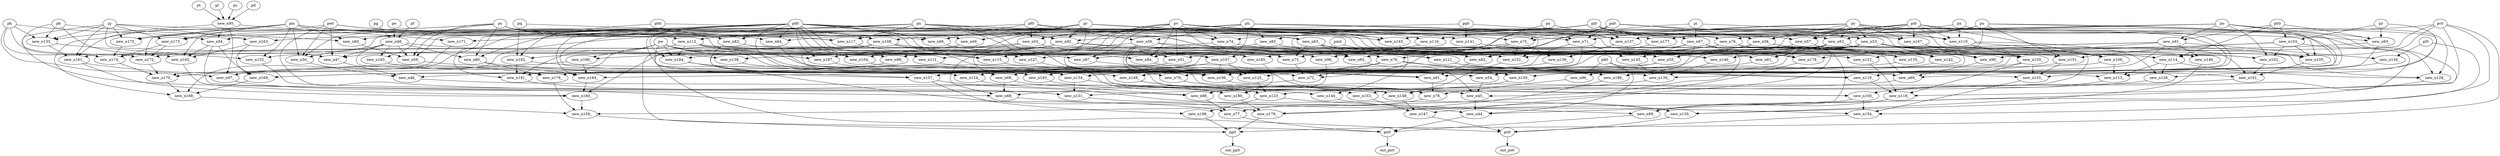 digraph G {
    "new_n44_" -> "pn0";
    "new_n77_" -> "pn0";
    "new_n108_" -> "pn0";
    "new_n99_" -> "pn0";
    "new_n45_" -> "new_n44_";
    "pk0" -> "new_n44_";
    "new_n68_" -> "new_n44_";
    "new_n76_" -> "new_n44_";
    "new_n46_" -> "new_n45_";
    "new_n54_" -> "new_n45_";
    "new_n67_" -> "new_n45_";
    "new_n65_" -> "new_n45_";
    "new_n50_" -> "new_n46_";
    "new_n47_" -> "new_n46_";
    "new_n51_" -> "new_n46_";
    "pb" -> "new_n47_";
    "new_n48_" -> "new_n47_";
    "pe0" -> "new_n47_";
    "new_n49_" -> "new_n47_";
    "pe" -> "new_n48_";
    "pf" -> "new_n48_";
    "pg" -> "new_n48_";
    "pr" -> "new_n49_";
    "pc" -> "new_n49_";
    "pd0" -> "new_n50_";
    "new_n48_" -> "new_n50_";
    "pe0" -> "new_n50_";
    "pm" -> "new_n50_";
    "pv" -> "new_n51_";
    "new_n53_" -> "new_n51_";
    "new_n52_" -> "new_n51_";
    "pj0" -> "new_n52_";
    "pf0" -> "new_n52_";
    "ph" -> "new_n52_";
    "pa0" -> "new_n53_";
    "py" -> "new_n53_";
    "new_n61_" -> "new_n54_";
    "new_n64_" -> "new_n54_";
    "new_n55_" -> "new_n54_";
    "new_n59_" -> "new_n54_";
    "new_n58_" -> "new_n55_";
    "new_n57_" -> "new_n55_";
    "new_n56_" -> "new_n55_";
    "pf0" -> "new_n56_";
    "ph" -> "new_n56_";
    "pj0" -> "new_n57_";
    "py" -> "new_n57_";
    "ph" -> "new_n57_";
    "pi0" -> "new_n57_";
    "pi0" -> "new_n58_";
    "pa0" -> "new_n58_";
    "py" -> "new_n58_";
    "pj0" -> "new_n58_";
    "pd0" -> "new_n59_";
    "pc" -> "new_n59_";
    "new_n48_" -> "new_n59_";
    "new_n60_" -> "new_n59_";
    "pb" -> "new_n60_";
    "pr" -> "new_n60_";
    "pm" -> "new_n60_";
    "new_n53_" -> "new_n61_";
    "new_n62_" -> "new_n61_";
    "new_n63_" -> "new_n61_";
    "pj0" -> "new_n62_";
    "py" -> "new_n62_";
    "pi0" -> "new_n62_";
    "pr" -> "new_n63_";
    "pm" -> "new_n63_";
    "pd0" -> "new_n64_";
    "pe0" -> "new_n64_";
    "ph" -> "new_n64_";
    "new_n63_" -> "new_n65_";
    "pi" -> "new_n65_";
    "new_n66_" -> "new_n65_";
    "new_n58_" -> "new_n65_";
    "pd0" -> "new_n66_";
    "pe0" -> "new_n66_";
    "pf0" -> "new_n66_";
    "pg0" -> "new_n67_";
    "pi" -> "new_n67_";
    "new_n69_" -> "new_n68_";
    "pj" -> "new_n68_";
    "new_n56_" -> "new_n68_";
    "new_n72_" -> "new_n68_";
    "pv" -> "new_n69_";
    "pd0" -> "new_n69_";
    "new_n70_" -> "new_n69_";
    "new_n71_" -> "new_n69_";
    "new_n62_" -> "new_n70_";
    "new_n63_" -> "new_n70_";
    "pm" -> "new_n71_";
    "pr" -> "new_n71_";
    "py" -> "new_n71_";
    "pa0" -> "new_n71_";
    "new_n73_" -> "new_n72_";
    "new_n75_" -> "new_n72_";
    "new_n70_" -> "new_n72_";
    "new_n74_" -> "new_n72_";
    "new_n63_" -> "new_n73_";
    "pv" -> "new_n73_";
    "pa" -> "new_n73_";
    "pv" -> "new_n74_";
    "pu" -> "new_n74_";
    "pd0" -> "new_n74_";
    "pa0" -> "new_n75_";
    "py" -> "new_n75_";
    "pd0" -> "new_n75_";
    "pn" -> "new_n76_";
    "po" -> "new_n76_";
    "new_n97_" -> "new_n77_";
    "new_n78_" -> "new_n77_";
    "new_n88_" -> "new_n77_";
    "new_n81_" -> "new_n78_";
    "new_n79_" -> "new_n78_";
    "new_n86_" -> "new_n78_";
    "new_n87_" -> "new_n78_";
    "new_n80_" -> "new_n79_";
    "new_n57_" -> "new_n79_";
    "pd0" -> "new_n80_";
    "pc" -> "new_n80_";
    "new_n48_" -> "new_n80_";
    "new_n84_" -> "new_n81_";
    "new_n82_" -> "new_n81_";
    "py" -> "new_n81_";
    "new_n48_" -> "new_n81_";
    "pi0" -> "new_n82_";
    "pa0" -> "new_n82_";
    "pj0" -> "new_n82_";
    "new_n83_" -> "new_n82_";
    "pd0" -> "new_n83_";
    "pc" -> "new_n83_";
    "new_n85_" -> "new_n84_";
    "pa0" -> "new_n84_";
    "pv" -> "new_n84_";
    "pd0" -> "new_n84_";
    "pj0" -> "new_n85_";
    "ph" -> "new_n85_";
    "new_n67_" -> "new_n86_";
    "pk0" -> "new_n86_";
    "pv" -> "new_n87_";
    "new_n75_" -> "new_n87_";
    "pc" -> "new_n87_";
    "new_n69_" -> "new_n88_";
    "new_n94_" -> "new_n88_";
    "new_n96_" -> "new_n88_";
    "new_n89_" -> "new_n88_";
    "new_n76_" -> "new_n89_";
    "new_n70_" -> "new_n89_";
    "new_n93_" -> "new_n89_";
    "new_n90_" -> "new_n89_";
    "new_n53_" -> "new_n90_";
    "new_n91_" -> "new_n90_";
    "new_n92_" -> "new_n90_";
    "ph0" -> "new_n91_";
    "po" -> "new_n91_";
    "pn" -> "new_n92_";
    "po" -> "new_n92_";
    "pr" -> "new_n92_";
    "pm" -> "new_n92_";
    "po" -> "new_n93_";
    "pz" -> "new_n93_";
    "pv" -> "new_n93_";
    "ph0" -> "new_n93_";
    "pn" -> "new_n94_";
    "new_n95_" -> "new_n94_";
    "pk" -> "new_n94_";
    "pt" -> "new_n95_";
    "pl" -> "new_n95_";
    "ps" -> "new_n95_";
    "pd" -> "new_n95_";
    "new_n76_" -> "new_n96_";
    "new_n56_" -> "new_n96_";
    "pn" -> "new_n97_";
    "pk" -> "new_n97_";
    "new_n95_" -> "new_n97_";
    "new_n98_" -> "new_n97_";
    "new_n76_" -> "new_n98_";
    "pr" -> "new_n98_";
    "pj" -> "new_n98_";
    "new_n118_" -> "new_n99_";
    "new_n128_" -> "new_n99_";
    "new_n123_" -> "new_n99_";
    "new_n100_" -> "new_n99_";
    "new_n108_" -> "new_n100_";
    "new_n101_" -> "new_n100_";
    "new_n106_" -> "new_n100_";
    "new_n113_" -> "new_n100_";
    "new_n104_" -> "new_n101_";
    "new_n102_" -> "new_n101_";
    "new_n62_" -> "new_n101_";
    "new_n105_" -> "new_n101_";
    "new_n63_" -> "new_n102_";
    "pd0" -> "new_n102_";
    "po" -> "new_n102_";
    "new_n103_" -> "new_n102_";
    "ph0" -> "new_n103_";
    "pz" -> "new_n103_";
    "new_n92_" -> "new_n104_";
    "pd0" -> "new_n104_";
    "pw" -> "new_n104_";
    "new_n63_" -> "new_n105_";
    "po" -> "new_n105_";
    "new_n103_" -> "new_n105_";
    "new_n53_" -> "new_n105_";
    "new_n109_" -> "new_n106_";
    "new_n111_" -> "new_n106_";
    "new_n107_" -> "new_n106_";
    "pw" -> "new_n106_";
    "new_n75_" -> "new_n107_";
    "new_n92_" -> "new_n107_";
    "new_n108_" -> "new_n107_";
    "pq" -> "new_n108_";
    "pb0" -> "new_n108_";
    "pc0" -> "new_n108_";
    "px" -> "new_n108_";
    "pi0" -> "new_n109_";
    "new_n53_" -> "new_n109_";
    "new_n110_" -> "new_n109_";
    "py" -> "new_n110_";
    "px" -> "new_n110_";
    "pj0" -> "new_n110_";
    "pi0" -> "new_n110_";
    "pc0" -> "new_n111_";
    "new_n112_" -> "new_n111_";
    "pd0" -> "new_n111_";
    "pe0" -> "new_n112_";
    "pf0" -> "new_n112_";
    "pg0" -> "new_n112_";
    "new_n109_" -> "new_n113_";
    "new_n114_" -> "new_n113_";
    "pz" -> "new_n113_";
    "new_n115_" -> "new_n113_";
    "pc0" -> "new_n114_";
    "pd0" -> "new_n114_";
    "new_n112_" -> "new_n114_";
    "ph0" -> "new_n114_";
    "new_n75_" -> "new_n115_";
    "new_n108_" -> "new_n115_";
    "new_n116_" -> "new_n115_";
    "new_n117_" -> "new_n115_";
    "pu" -> "new_n116_";
    "pv" -> "new_n116_";
    "po" -> "new_n117_";
    "pn" -> "new_n117_";
    "pm" -> "new_n117_";
    "pc" -> "new_n117_";
    "new_n122_" -> "new_n118_";
    "new_n120_" -> "new_n118_";
    "new_n119_" -> "new_n118_";
    "pc0" -> "new_n118_";
    "new_n120_" -> "new_n119_";
    "new_n121_" -> "new_n119_";
    "pk0" -> "new_n119_";
    "pi0" -> "new_n120_";
    "new_n53_" -> "new_n120_";
    "new_n110_" -> "new_n120_";
    "new_n112_" -> "new_n120_";
    "new_n85_" -> "new_n121_";
    "pd0" -> "new_n121_";
    "new_n74_" -> "new_n122_";
    "new_n93_" -> "new_n122_";
    "new_n127_" -> "new_n123_";
    "new_n124_" -> "new_n123_";
    "new_n126_" -> "new_n123_";
    "new_n125_" -> "new_n123_";
    "pd0" -> "new_n124_";
    "new_n70_" -> "new_n124_";
    "pv" -> "new_n125_";
    "pw" -> "new_n125_";
    "new_n107_" -> "new_n125_";
    "pu" -> "new_n125_";
    "new_n110_" -> "new_n126_";
    "new_n114_" -> "new_n126_";
    "po" -> "new_n126_";
    "pn" -> "new_n127_";
    "new_n108_" -> "new_n127_";
    "new_n91_" -> "new_n127_";
    "pi0" -> "new_n128_";
    "new_n53_" -> "new_n128_";
    "new_n114_" -> "new_n128_";
    "po" -> "new_n128_";
    "new_n130_" -> "po0";
    "new_n147_" -> "po0";
    "new_n108_" -> "po0";
    "new_n154_" -> "po0";
    "new_n131_" -> "new_n130_";
    "new_n146_" -> "new_n130_";
    "new_n144_" -> "new_n130_";
    "pl0" -> "new_n130_";
    "new_n139_" -> "new_n131_";
    "pe0" -> "new_n131_";
    "new_n132_" -> "new_n131_";
    "new_n134_" -> "new_n131_";
    "pr" -> "new_n132_";
    "new_n133_" -> "new_n132_";
    "pm" -> "new_n132_";
    "new_n95_" -> "new_n133_";
    "pk" -> "new_n133_";
    "pj" -> "new_n133_";
    "pb" -> "new_n133_";
    "new_n135_" -> "new_n134_";
    "new_n83_" -> "new_n134_";
    "new_n136_" -> "new_n134_";
    "new_n138_" -> "new_n134_";
    "new_n57_" -> "new_n135_";
    "new_n58_" -> "new_n135_";
    "new_n75_" -> "new_n136_";
    "new_n137_" -> "new_n136_";
    "ph" -> "new_n137_";
    "pj0" -> "new_n137_";
    "pa" -> "new_n137_";
    "pu" -> "new_n137_";
    "new_n67_" -> "new_n138_";
    "new_n48_" -> "new_n138_";
    "new_n142_" -> "new_n139_";
    "new_n140_" -> "new_n139_";
    "pd0" -> "new_n139_";
    "new_n143_" -> "new_n139_";
    "new_n62_" -> "new_n140_";
    "new_n53_" -> "new_n140_";
    "new_n63_" -> "new_n140_";
    "new_n141_" -> "new_n140_";
    "pg0" -> "new_n141_";
    "pf0" -> "new_n141_";
    "new_n58_" -> "new_n142_";
    "new_n57_" -> "new_n142_";
    "new_n63_" -> "new_n142_";
    "pi" -> "new_n142_";
    "new_n67_" -> "new_n143_";
    "new_n71_" -> "new_n143_";
    "new_n137_" -> "new_n143_";
    "new_n134_" -> "new_n144_";
    "new_n145_" -> "new_n144_";
    "pr" -> "new_n145_";
    "pj" -> "new_n145_";
    "po" -> "new_n145_";
    "pn" -> "new_n145_";
    "new_n76_" -> "new_n146_";
    "new_n91_" -> "new_n146_";
    "new_n76_" -> "new_n147_";
    "new_n148_" -> "new_n147_";
    "new_n153_" -> "new_n147_";
    "new_n56_" -> "new_n148_";
    "new_n149_" -> "new_n148_";
    "new_n152_" -> "new_n148_";
    "new_n150_" -> "new_n148_";
    "pd0" -> "new_n149_";
    "new_n70_" -> "new_n149_";
    "new_n71_" -> "new_n149_";
    "new_n56_" -> "new_n150_";
    "pu" -> "new_n150_";
    "new_n151_" -> "new_n150_";
    "new_n70_" -> "new_n150_";
    "pd0" -> "new_n151_";
    "pv" -> "new_n151_";
    "new_n103_" -> "new_n151_";
    "pu" -> "new_n151_";
    "pr" -> "new_n152_";
    "pu" -> "new_n152_";
    "new_n75_" -> "new_n152_";
    "pc" -> "new_n152_";
    "new_n149_" -> "new_n153_";
    "pn" -> "new_n153_";
    "new_n103_" -> "new_n153_";
    "pc0" -> "new_n154_";
    "new_n155_" -> "new_n154_";
    "new_n157_" -> "new_n154_";
    "new_n100_" -> "new_n154_";
    "new_n121_" -> "new_n155_";
    "new_n156_" -> "new_n155_";
    "new_n151_" -> "new_n155_";
    "new_n120_" -> "new_n155_";
    "new_n91_" -> "new_n156_";
    "pl0" -> "new_n156_";
    "pw" -> "new_n157_";
    "pv" -> "new_n157_";
    "new_n107_" -> "new_n157_";
    "new_n159_" -> "pp0";
    "new_n179_" -> "pp0";
    "pc0" -> "pp0";
    "new_n188_" -> "pp0";
    "new_n168_" -> "new_n159_";
    "new_n176_" -> "new_n159_";
    "new_n160_" -> "new_n159_";
    "new_n178_" -> "new_n159_";
    "new_n161_" -> "new_n160_";
    "new_n52_" -> "new_n160_";
    "new_n162_" -> "new_n160_";
    "new_n164_" -> "new_n160_";
    "pn" -> "new_n161_";
    "pj" -> "new_n161_";
    "pm" -> "new_n161_";
    "new_n133_" -> "new_n161_";
    "pm" -> "new_n162_";
    "pb" -> "new_n162_";
    "new_n94_" -> "new_n162_";
    "new_n163_" -> "new_n162_";
    "pj0" -> "new_n163_";
    "pj" -> "new_n163_";
    "pd0" -> "new_n164_";
    "new_n167_" -> "new_n164_";
    "new_n166_" -> "new_n164_";
    "new_n165_" -> "new_n164_";
    "pc" -> "new_n165_";
    "new_n48_" -> "new_n165_";
    "pw" -> "new_n166_";
    "new_n53_" -> "new_n166_";
    "pi0" -> "new_n167_";
    "pa0" -> "new_n167_";
    "py" -> "new_n167_";
    "new_n169_" -> "new_n168_";
    "pd0" -> "new_n168_";
    "new_n170_" -> "new_n168_";
    "pe0" -> "new_n168_";
    "new_n94_" -> "new_n169_";
    "new_n167_" -> "new_n169_";
    "new_n163_" -> "new_n169_";
    "new_n55_" -> "new_n169_";
    "new_n172_" -> "new_n170_";
    "new_n171_" -> "new_n170_";
    "new_n174_" -> "new_n170_";
    "new_n166_" -> "new_n170_";
    "pn" -> "new_n171_";
    "new_n95_" -> "new_n171_";
    "new_n52_" -> "new_n172_";
    "pk" -> "new_n172_";
    "pm" -> "new_n172_";
    "new_n173_" -> "new_n172_";
    "pm" -> "new_n173_";
    "pc" -> "new_n173_";
    "pj0" -> "new_n173_";
    "pj" -> "new_n173_";
    "pk" -> "new_n174_";
    "new_n173_" -> "new_n174_";
    "new_n175_" -> "new_n174_";
    "new_n52_" -> "new_n174_";
    "pm" -> "new_n175_";
    "pj" -> "new_n175_";
    "pc" -> "new_n175_";
    "new_n161_" -> "new_n176_";
    "ph" -> "new_n176_";
    "new_n177_" -> "new_n176_";
    "new_n80_" -> "new_n176_";
    "pi0" -> "new_n177_";
    "pj0" -> "new_n177_";
    "new_n67_" -> "new_n178_";
    "new_n103_" -> "new_n178_";
    "pm0" -> "new_n178_";
    "new_n186_" -> "new_n179_";
    "new_n184_" -> "new_n179_";
    "px" -> "new_n179_";
    "new_n180_" -> "new_n179_";
    "new_n181_" -> "new_n180_";
    "new_n185_" -> "new_n180_";
    "new_n62_" -> "new_n180_";
    "new_n183_" -> "new_n180_";
    "pw" -> "new_n181_";
    "pd0" -> "new_n181_";
    "new_n182_" -> "new_n181_";
    "new_n112_" -> "new_n181_";
    "pq" -> "new_n182_";
    "pb0" -> "new_n182_";
    "new_n92_" -> "new_n182_";
    "new_n53_" -> "new_n183_";
    "new_n91_" -> "new_n183_";
    "new_n182_" -> "new_n183_";
    "new_n184_" -> "new_n183_";
    "pw" -> "new_n184_";
    "pd0" -> "new_n184_";
    "new_n112_" -> "new_n184_";
    "new_n53_" -> "new_n184_";
    "new_n116_" -> "new_n185_";
    "pd0" -> "new_n185_";
    "new_n91_" -> "new_n185_";
    "pw" -> "new_n185_";
    "py" -> "new_n186_";
    "pi0" -> "new_n186_";
    "new_n112_" -> "new_n186_";
    "new_n187_" -> "new_n186_";
    "pw" -> "new_n187_";
    "pd0" -> "new_n187_";
    "new_n62_" -> "new_n187_";
    "new_n157_" -> "new_n188_";
    "new_n123_" -> "new_n188_";
    "pn0" -> "out_pn0";
    "po0" -> "out_po0";
    "pp0" -> "out_pp0";
}
